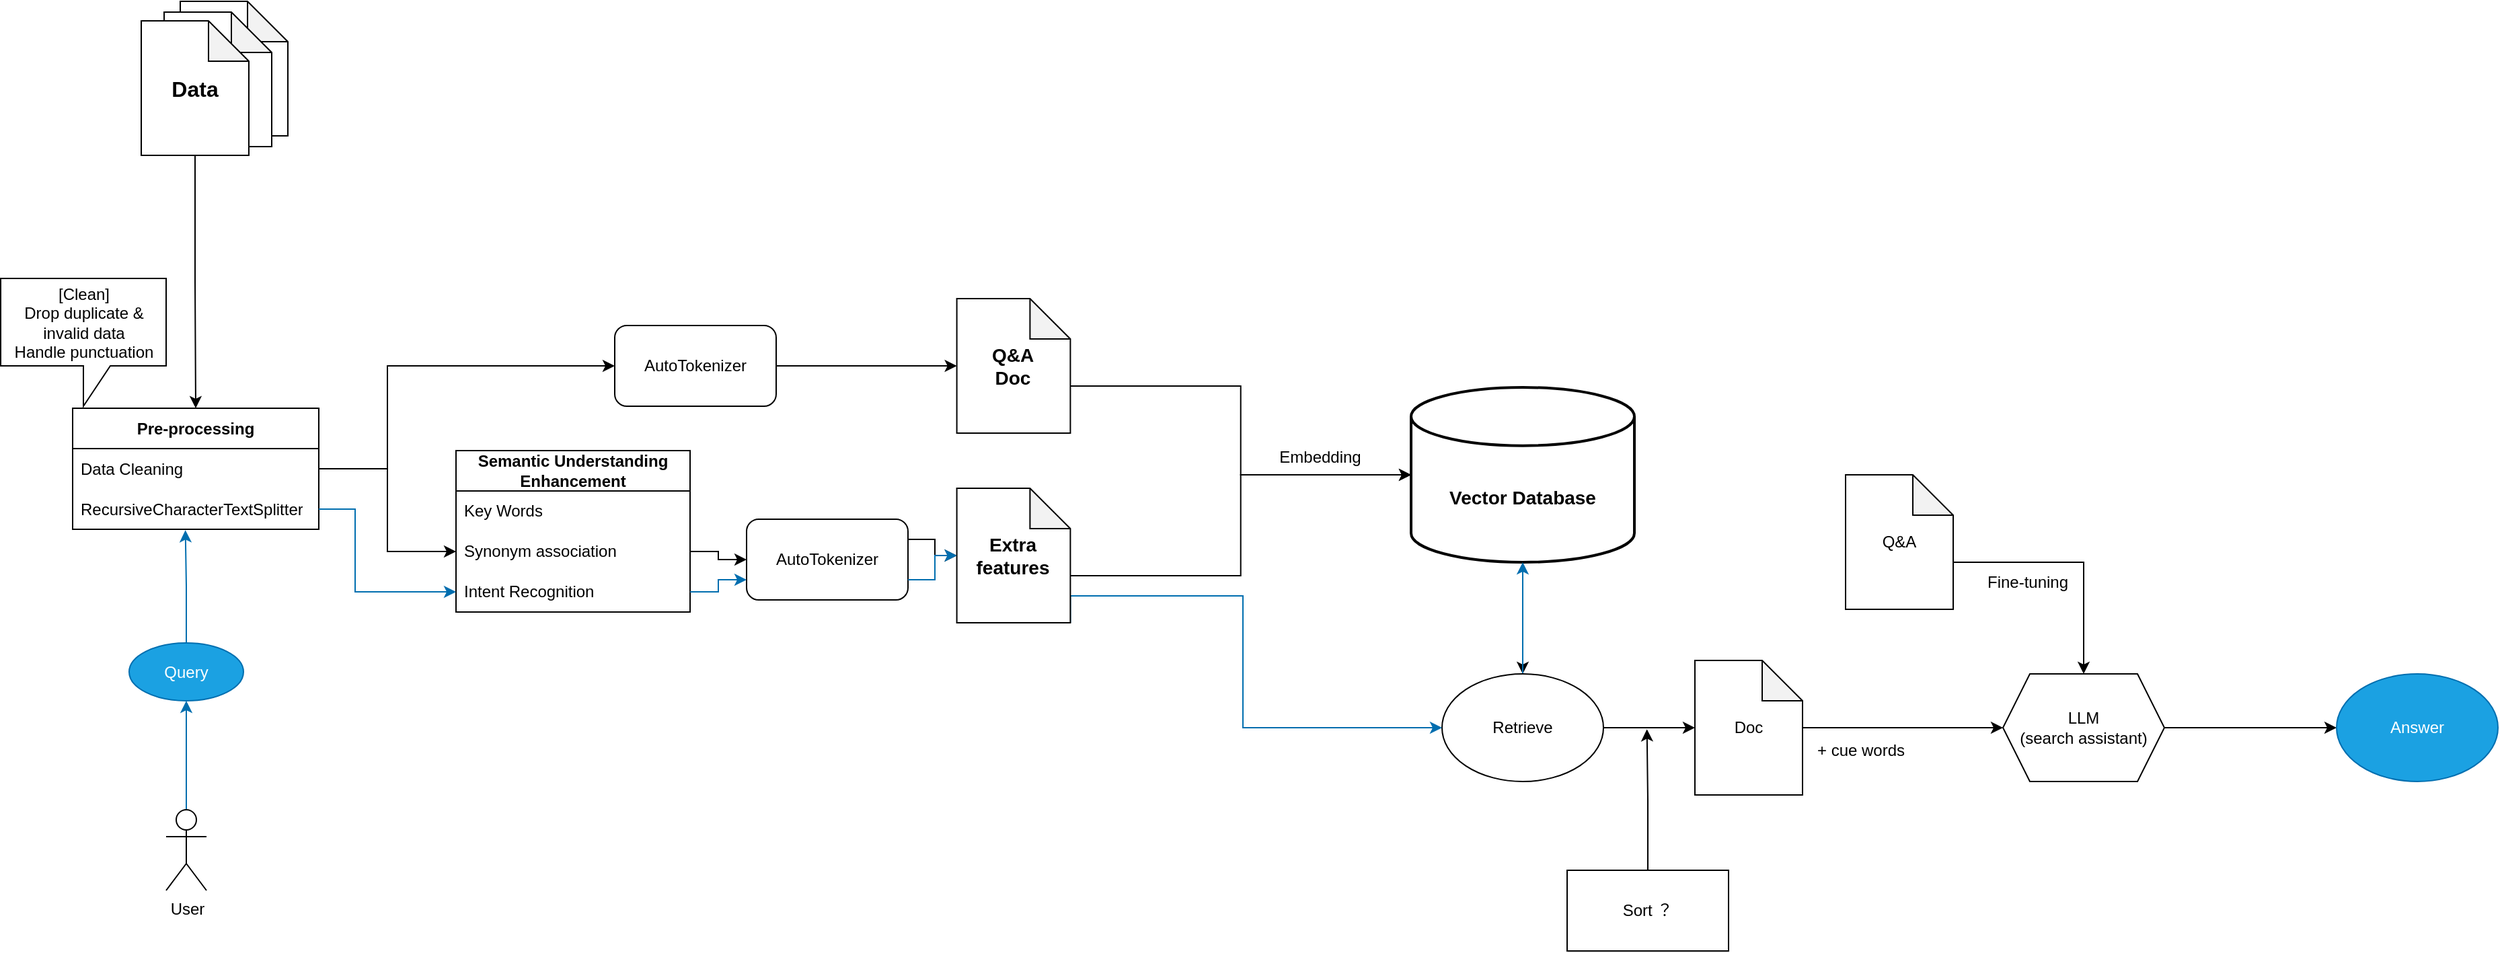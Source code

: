 <mxfile version="22.1.21" type="device">
  <diagram name="第 1 页" id="hj2dlARdcVPfVpku0lyu">
    <mxGraphModel dx="1826" dy="264" grid="0" gridSize="10" guides="1" tooltips="1" connect="1" arrows="1" fold="1" page="0" pageScale="1" pageWidth="827" pageHeight="1169" background="none" math="0" shadow="0">
      <root>
        <mxCell id="0" />
        <mxCell id="1" parent="0" />
        <mxCell id="zOwHblOYv0V-lIW5b5jD-75" style="edgeStyle=orthogonalEdgeStyle;rounded=0;orthogonalLoop=1;jettySize=auto;html=1;exitX=0.5;exitY=1;exitDx=0;exitDy=0;exitPerimeter=0;entryX=0.5;entryY=0;entryDx=0;entryDy=0;" parent="1" source="UkBSHFEqA8zQ9TWKpc5A-1" target="7KBSIaTTB4g7nGjpy195-20" edge="1">
          <mxGeometry relative="1" as="geometry" />
        </mxCell>
        <mxCell id="UkBSHFEqA8zQ9TWKpc5A-1" value="&lt;b style=&quot;font-size: 14px;&quot;&gt;&lt;br&gt;&lt;br&gt;&lt;/b&gt;&lt;b style=&quot;font-size: 14px;&quot;&gt;Vector D&lt;/b&gt;&lt;b style=&quot;font-size: 14px;&quot;&gt;atabase&lt;br&gt;&lt;/b&gt;" style="strokeWidth=2;html=1;shape=mxgraph.flowchart.database;whiteSpace=wrap;" parent="1" vertex="1">
          <mxGeometry x="513" y="878" width="166" height="130" as="geometry" />
        </mxCell>
        <mxCell id="zOwHblOYv0V-lIW5b5jD-59" style="edgeStyle=orthogonalEdgeStyle;rounded=0;orthogonalLoop=1;jettySize=auto;html=1;exitX=0.5;exitY=0;exitDx=0;exitDy=0;exitPerimeter=0;entryX=0.5;entryY=1;entryDx=0;entryDy=0;fillColor=#1ba1e2;strokeColor=#006EAF;" parent="1" source="7KBSIaTTB4g7nGjpy195-13" target="7KBSIaTTB4g7nGjpy195-14" edge="1">
          <mxGeometry relative="1" as="geometry" />
        </mxCell>
        <mxCell id="7KBSIaTTB4g7nGjpy195-13" value="User" style="shape=umlActor;verticalLabelPosition=bottom;verticalAlign=top;html=1;outlineConnect=0;" parent="1" vertex="1">
          <mxGeometry x="-412.5" y="1192" width="30" height="60" as="geometry" />
        </mxCell>
        <mxCell id="7KBSIaTTB4g7nGjpy195-14" value="Query" style="ellipse;whiteSpace=wrap;html=1;fillColor=#1ba1e2;fontColor=#ffffff;strokeColor=#006EAF;fillStyle=auto;" parent="1" vertex="1">
          <mxGeometry x="-440" y="1068" width="85" height="43" as="geometry" />
        </mxCell>
        <mxCell id="zOwHblOYv0V-lIW5b5jD-76" style="edgeStyle=orthogonalEdgeStyle;rounded=0;orthogonalLoop=1;jettySize=auto;html=1;exitX=0.5;exitY=0;exitDx=0;exitDy=0;fillColor=#1ba1e2;strokeColor=#006EAF;" parent="1" source="7KBSIaTTB4g7nGjpy195-20" target="UkBSHFEqA8zQ9TWKpc5A-1" edge="1">
          <mxGeometry relative="1" as="geometry" />
        </mxCell>
        <mxCell id="zOwHblOYv0V-lIW5b5jD-77" style="edgeStyle=orthogonalEdgeStyle;rounded=0;orthogonalLoop=1;jettySize=auto;html=1;exitX=1;exitY=0.5;exitDx=0;exitDy=0;" parent="1" source="7KBSIaTTB4g7nGjpy195-20" target="7KBSIaTTB4g7nGjpy195-26" edge="1">
          <mxGeometry relative="1" as="geometry" />
        </mxCell>
        <mxCell id="7KBSIaTTB4g7nGjpy195-20" value="Retrieve" style="ellipse;whiteSpace=wrap;html=1;" parent="1" vertex="1">
          <mxGeometry x="536" y="1091" width="120" height="80" as="geometry" />
        </mxCell>
        <mxCell id="zOwHblOYv0V-lIW5b5jD-87" style="edgeStyle=orthogonalEdgeStyle;rounded=0;orthogonalLoop=1;jettySize=auto;html=1;exitX=0.5;exitY=0;exitDx=0;exitDy=0;" parent="1" source="7KBSIaTTB4g7nGjpy195-22" edge="1">
          <mxGeometry relative="1" as="geometry">
            <mxPoint x="688.333" y="1132.167" as="targetPoint" />
          </mxGeometry>
        </mxCell>
        <mxCell id="7KBSIaTTB4g7nGjpy195-22" value="Sort ？" style="rounded=0;whiteSpace=wrap;html=1;" parent="1" vertex="1">
          <mxGeometry x="629" y="1237" width="120" height="60" as="geometry" />
        </mxCell>
        <mxCell id="7KBSIaTTB4g7nGjpy195-26" value="Doc" style="shape=note;whiteSpace=wrap;html=1;backgroundOutline=1;darkOpacity=0.05;" parent="1" vertex="1">
          <mxGeometry x="724" y="1081" width="80" height="100" as="geometry" />
        </mxCell>
        <mxCell id="7KBSIaTTB4g7nGjpy195-33" value="+&amp;nbsp;cue words" style="text;html=1;align=center;verticalAlign=middle;resizable=0;points=[];autosize=1;strokeColor=none;fillColor=none;" parent="1" vertex="1">
          <mxGeometry x="805" y="1135" width="83" height="26" as="geometry" />
        </mxCell>
        <mxCell id="zOwHblOYv0V-lIW5b5jD-81" style="edgeStyle=orthogonalEdgeStyle;rounded=0;orthogonalLoop=1;jettySize=auto;html=1;exitX=0;exitY=0;exitDx=80;exitDy=65;exitPerimeter=0;" parent="1" source="7KBSIaTTB4g7nGjpy195-39" target="zOwHblOYv0V-lIW5b5jD-78" edge="1">
          <mxGeometry relative="1" as="geometry" />
        </mxCell>
        <mxCell id="7KBSIaTTB4g7nGjpy195-39" value="Q&amp;amp;A" style="shape=note;whiteSpace=wrap;html=1;backgroundOutline=1;darkOpacity=0.05;" parent="1" vertex="1">
          <mxGeometry x="836" y="943" width="80" height="100" as="geometry" />
        </mxCell>
        <mxCell id="7KBSIaTTB4g7nGjpy195-41" value="Fine-tuning" style="text;html=1;align=center;verticalAlign=middle;resizable=0;points=[];autosize=1;strokeColor=none;fillColor=none;" parent="1" vertex="1">
          <mxGeometry x="932" y="1010" width="78" height="26" as="geometry" />
        </mxCell>
        <mxCell id="zOwHblOYv0V-lIW5b5jD-15" value="" style="group" parent="1" vertex="1" connectable="0">
          <mxGeometry x="-431" y="591" width="109" height="114.5" as="geometry" />
        </mxCell>
        <mxCell id="zOwHblOYv0V-lIW5b5jD-16" value="文档" style="shape=note;whiteSpace=wrap;html=1;backgroundOutline=1;darkOpacity=0.05;" parent="zOwHblOYv0V-lIW5b5jD-15" vertex="1">
          <mxGeometry x="29" width="80" height="100" as="geometry" />
        </mxCell>
        <mxCell id="zOwHblOYv0V-lIW5b5jD-17" value="文档" style="shape=note;whiteSpace=wrap;html=1;backgroundOutline=1;darkOpacity=0.05;" parent="zOwHblOYv0V-lIW5b5jD-15" vertex="1">
          <mxGeometry x="17" y="8" width="80" height="100" as="geometry" />
        </mxCell>
        <mxCell id="zOwHblOYv0V-lIW5b5jD-18" value="&lt;b&gt;&lt;font style=&quot;font-size: 16px;&quot;&gt;Data&lt;/font&gt;&lt;/b&gt;" style="shape=note;whiteSpace=wrap;html=1;backgroundOutline=1;darkOpacity=0.05;" parent="zOwHblOYv0V-lIW5b5jD-15" vertex="1">
          <mxGeometry y="14.5" width="80" height="100" as="geometry" />
        </mxCell>
        <mxCell id="zOwHblOYv0V-lIW5b5jD-25" value="&lt;b&gt;Pre-processing&lt;/b&gt;" style="swimlane;fontStyle=0;childLayout=stackLayout;horizontal=1;startSize=30;horizontalStack=0;resizeParent=1;resizeParentMax=0;resizeLast=0;collapsible=1;marginBottom=0;whiteSpace=wrap;html=1;" parent="1" vertex="1">
          <mxGeometry x="-482" y="893.5" width="183" height="90" as="geometry" />
        </mxCell>
        <mxCell id="zOwHblOYv0V-lIW5b5jD-26" value="Data Cleaning" style="text;strokeColor=none;fillColor=none;align=left;verticalAlign=middle;spacingLeft=4;spacingRight=4;overflow=hidden;points=[[0,0.5],[1,0.5]];portConstraint=eastwest;rotatable=0;whiteSpace=wrap;html=1;" parent="zOwHblOYv0V-lIW5b5jD-25" vertex="1">
          <mxGeometry y="30" width="183" height="30" as="geometry" />
        </mxCell>
        <mxCell id="zOwHblOYv0V-lIW5b5jD-27" value="RecursiveCharacterTextSplitter" style="text;strokeColor=none;fillColor=none;align=left;verticalAlign=middle;spacingLeft=4;spacingRight=4;overflow=hidden;points=[[0,0.5],[1,0.5]];portConstraint=eastwest;rotatable=0;whiteSpace=wrap;html=1;" parent="zOwHblOYv0V-lIW5b5jD-25" vertex="1">
          <mxGeometry y="60" width="183" height="30" as="geometry" />
        </mxCell>
        <mxCell id="zOwHblOYv0V-lIW5b5jD-71" style="edgeStyle=orthogonalEdgeStyle;rounded=0;orthogonalLoop=1;jettySize=auto;html=1;exitX=1;exitY=1;exitDx=0;exitDy=0;exitPerimeter=0;entryX=0;entryY=0.5;entryDx=0;entryDy=0;fillColor=#1ba1e2;strokeColor=#006EAF;" parent="1" source="zOwHblOYv0V-lIW5b5jD-12" target="7KBSIaTTB4g7nGjpy195-20" edge="1">
          <mxGeometry relative="1" as="geometry">
            <Array as="points">
              <mxPoint x="260" y="1033" />
              <mxPoint x="388" y="1033" />
              <mxPoint x="388" y="1131" />
            </Array>
          </mxGeometry>
        </mxCell>
        <mxCell id="zOwHblOYv0V-lIW5b5jD-12" value="&lt;b style=&quot;font-size: 14px;&quot;&gt;Extra &lt;br&gt;features&lt;/b&gt;" style="shape=note;whiteSpace=wrap;html=1;backgroundOutline=1;darkOpacity=0.05;" parent="1" vertex="1">
          <mxGeometry x="175.296" y="953" width="84.404" height="100" as="geometry" />
        </mxCell>
        <mxCell id="zOwHblOYv0V-lIW5b5jD-13" value="&lt;b style=&quot;font-size: 14px;&quot;&gt;Q&amp;amp;A&lt;br&gt;Doc&lt;/b&gt;" style="shape=note;whiteSpace=wrap;html=1;backgroundOutline=1;darkOpacity=0.05;" parent="1" vertex="1">
          <mxGeometry x="175.3" y="812" width="84.404" height="100" as="geometry" />
        </mxCell>
        <mxCell id="zOwHblOYv0V-lIW5b5jD-33" style="edgeStyle=orthogonalEdgeStyle;rounded=0;orthogonalLoop=1;jettySize=auto;html=1;exitX=0;exitY=0;exitDx=84.404;exitDy=65;exitPerimeter=0;entryX=0;entryY=0.5;entryDx=0;entryDy=0;entryPerimeter=0;" parent="1" source="zOwHblOYv0V-lIW5b5jD-13" target="UkBSHFEqA8zQ9TWKpc5A-1" edge="1">
          <mxGeometry relative="1" as="geometry" />
        </mxCell>
        <mxCell id="zOwHblOYv0V-lIW5b5jD-39" value="&lt;b&gt;Semantic Understanding Enhancement&lt;/b&gt;" style="swimlane;fontStyle=0;childLayout=stackLayout;horizontal=1;startSize=30;horizontalStack=0;resizeParent=1;resizeParentMax=0;resizeLast=0;collapsible=1;marginBottom=0;whiteSpace=wrap;html=1;" parent="1" vertex="1">
          <mxGeometry x="-197" y="925" width="174" height="120" as="geometry" />
        </mxCell>
        <mxCell id="zOwHblOYv0V-lIW5b5jD-40" value="Key Words" style="text;strokeColor=none;fillColor=none;align=left;verticalAlign=middle;spacingLeft=4;spacingRight=4;overflow=hidden;points=[[0,0.5],[1,0.5]];portConstraint=eastwest;rotatable=0;whiteSpace=wrap;html=1;" parent="zOwHblOYv0V-lIW5b5jD-39" vertex="1">
          <mxGeometry y="30" width="174" height="30" as="geometry" />
        </mxCell>
        <mxCell id="zOwHblOYv0V-lIW5b5jD-41" value="Synonym&amp;nbsp;association" style="text;strokeColor=none;fillColor=none;align=left;verticalAlign=middle;spacingLeft=4;spacingRight=4;overflow=hidden;points=[[0,0.5],[1,0.5]];portConstraint=eastwest;rotatable=0;whiteSpace=wrap;html=1;" parent="zOwHblOYv0V-lIW5b5jD-39" vertex="1">
          <mxGeometry y="60" width="174" height="30" as="geometry" />
        </mxCell>
        <mxCell id="zOwHblOYv0V-lIW5b5jD-42" value="Intent Recognition" style="text;strokeColor=none;fillColor=none;align=left;verticalAlign=middle;spacingLeft=4;spacingRight=4;overflow=hidden;points=[[0,0.5],[1,0.5]];portConstraint=eastwest;rotatable=0;whiteSpace=wrap;html=1;" parent="zOwHblOYv0V-lIW5b5jD-39" vertex="1">
          <mxGeometry y="90" width="174" height="30" as="geometry" />
        </mxCell>
        <mxCell id="zOwHblOYv0V-lIW5b5jD-32" style="edgeStyle=orthogonalEdgeStyle;rounded=0;orthogonalLoop=1;jettySize=auto;html=1;exitX=1;exitY=0.5;exitDx=0;exitDy=0;entryX=0;entryY=0.5;entryDx=0;entryDy=0;" parent="1" source="zOwHblOYv0V-lIW5b5jD-26" target="zOwHblOYv0V-lIW5b5jD-41" edge="1">
          <mxGeometry relative="1" as="geometry">
            <mxPoint x="-221.571" y="998.143" as="targetPoint" />
            <mxPoint x="-302" y="998.5" as="sourcePoint" />
          </mxGeometry>
        </mxCell>
        <mxCell id="7KBSIaTTB4g7nGjpy195-12" value="Embedding" style="text;html=1;align=center;verticalAlign=middle;resizable=0;points=[];autosize=1;strokeColor=none;fillColor=none;" parent="1" vertex="1">
          <mxGeometry x="405" y="917" width="79" height="26" as="geometry" />
        </mxCell>
        <mxCell id="zOwHblOYv0V-lIW5b5jD-45" style="edgeStyle=orthogonalEdgeStyle;rounded=0;orthogonalLoop=1;jettySize=auto;html=1;exitX=0;exitY=0;exitDx=84.404;exitDy=65;exitPerimeter=0;entryX=0;entryY=0.5;entryDx=0;entryDy=0;entryPerimeter=0;" parent="1" source="zOwHblOYv0V-lIW5b5jD-12" target="UkBSHFEqA8zQ9TWKpc5A-1" edge="1">
          <mxGeometry relative="1" as="geometry" />
        </mxCell>
        <mxCell id="zOwHblOYv0V-lIW5b5jD-48" style="edgeStyle=orthogonalEdgeStyle;rounded=0;orthogonalLoop=1;jettySize=auto;html=1;exitX=1;exitY=0.5;exitDx=0;exitDy=0;entryX=0;entryY=0.5;entryDx=0;entryDy=0;entryPerimeter=0;" parent="1" source="zOwHblOYv0V-lIW5b5jD-50" target="zOwHblOYv0V-lIW5b5jD-13" edge="1">
          <mxGeometry relative="1" as="geometry">
            <Array as="points" />
          </mxGeometry>
        </mxCell>
        <mxCell id="zOwHblOYv0V-lIW5b5jD-49" value="" style="edgeStyle=orthogonalEdgeStyle;rounded=0;orthogonalLoop=1;jettySize=auto;html=1;exitX=1;exitY=0.5;exitDx=0;exitDy=0;entryX=0;entryY=0.5;entryDx=0;entryDy=0;entryPerimeter=0;" parent="1" source="zOwHblOYv0V-lIW5b5jD-41" target="zOwHblOYv0V-lIW5b5jD-46" edge="1">
          <mxGeometry relative="1" as="geometry">
            <mxPoint x="-23" y="1000" as="sourcePoint" />
            <mxPoint x="175" y="1000" as="targetPoint" />
          </mxGeometry>
        </mxCell>
        <mxCell id="zOwHblOYv0V-lIW5b5jD-65" style="edgeStyle=orthogonalEdgeStyle;rounded=0;orthogonalLoop=1;jettySize=auto;html=1;exitX=1;exitY=0.25;exitDx=0;exitDy=0;" parent="1" source="zOwHblOYv0V-lIW5b5jD-46" target="zOwHblOYv0V-lIW5b5jD-12" edge="1">
          <mxGeometry relative="1" as="geometry" />
        </mxCell>
        <mxCell id="zOwHblOYv0V-lIW5b5jD-46" value="AutoTokenizer" style="rounded=1;whiteSpace=wrap;html=1;" parent="1" vertex="1">
          <mxGeometry x="19" y="976" width="120" height="60" as="geometry" />
        </mxCell>
        <mxCell id="zOwHblOYv0V-lIW5b5jD-51" value="" style="edgeStyle=orthogonalEdgeStyle;rounded=0;orthogonalLoop=1;jettySize=auto;html=1;exitX=1;exitY=0.5;exitDx=0;exitDy=0;entryX=0;entryY=0.5;entryDx=0;entryDy=0;entryPerimeter=0;" parent="1" source="zOwHblOYv0V-lIW5b5jD-26" target="zOwHblOYv0V-lIW5b5jD-50" edge="1">
          <mxGeometry relative="1" as="geometry">
            <mxPoint x="-299" y="938" as="sourcePoint" />
            <mxPoint x="175" y="862" as="targetPoint" />
            <Array as="points">
              <mxPoint x="-248" y="938" />
              <mxPoint x="-248" y="862" />
            </Array>
          </mxGeometry>
        </mxCell>
        <mxCell id="zOwHblOYv0V-lIW5b5jD-50" value="AutoTokenizer" style="rounded=1;whiteSpace=wrap;html=1;" parent="1" vertex="1">
          <mxGeometry x="-79" y="832" width="120" height="60" as="geometry" />
        </mxCell>
        <mxCell id="zOwHblOYv0V-lIW5b5jD-56" value="[Clean]&lt;br&gt;Drop duplicate &amp;amp; invalid data&lt;br&gt;Handle punctuation" style="shape=callout;whiteSpace=wrap;html=1;perimeter=calloutPerimeter;" parent="1" vertex="1">
          <mxGeometry x="-535.5" y="797" width="123" height="95" as="geometry" />
        </mxCell>
        <mxCell id="zOwHblOYv0V-lIW5b5jD-57" style="edgeStyle=orthogonalEdgeStyle;rounded=0;orthogonalLoop=1;jettySize=auto;html=1;exitX=0.5;exitY=1;exitDx=0;exitDy=0;exitPerimeter=0;entryX=0.5;entryY=0;entryDx=0;entryDy=0;" parent="1" source="zOwHblOYv0V-lIW5b5jD-18" target="zOwHblOYv0V-lIW5b5jD-25" edge="1">
          <mxGeometry relative="1" as="geometry" />
        </mxCell>
        <mxCell id="zOwHblOYv0V-lIW5b5jD-58" style="edgeStyle=orthogonalEdgeStyle;rounded=0;orthogonalLoop=1;jettySize=auto;html=1;exitX=0.5;exitY=0;exitDx=0;exitDy=0;entryX=0.458;entryY=1.022;entryDx=0;entryDy=0;entryPerimeter=0;fillColor=#1ba1e2;strokeColor=#006EAF;" parent="1" source="7KBSIaTTB4g7nGjpy195-14" target="zOwHblOYv0V-lIW5b5jD-27" edge="1">
          <mxGeometry relative="1" as="geometry" />
        </mxCell>
        <mxCell id="zOwHblOYv0V-lIW5b5jD-63" style="edgeStyle=orthogonalEdgeStyle;rounded=0;orthogonalLoop=1;jettySize=auto;html=1;exitX=1;exitY=0.5;exitDx=0;exitDy=0;entryX=0;entryY=0.5;entryDx=0;entryDy=0;fillColor=#1ba1e2;strokeColor=#006EAF;" parent="1" source="zOwHblOYv0V-lIW5b5jD-27" target="zOwHblOYv0V-lIW5b5jD-42" edge="1">
          <mxGeometry relative="1" as="geometry">
            <mxPoint x="-268.947" y="1032.579" as="targetPoint" />
            <Array as="points">
              <mxPoint x="-272" y="968" />
              <mxPoint x="-272" y="1030" />
            </Array>
          </mxGeometry>
        </mxCell>
        <mxCell id="zOwHblOYv0V-lIW5b5jD-64" style="edgeStyle=orthogonalEdgeStyle;rounded=0;orthogonalLoop=1;jettySize=auto;html=1;exitX=1;exitY=0.5;exitDx=0;exitDy=0;entryX=0;entryY=0.75;entryDx=0;entryDy=0;fillColor=#1ba1e2;strokeColor=#006EAF;" parent="1" source="zOwHblOYv0V-lIW5b5jD-42" target="zOwHblOYv0V-lIW5b5jD-46" edge="1">
          <mxGeometry relative="1" as="geometry" />
        </mxCell>
        <mxCell id="zOwHblOYv0V-lIW5b5jD-69" style="edgeStyle=orthogonalEdgeStyle;rounded=0;orthogonalLoop=1;jettySize=auto;html=1;exitX=1;exitY=0.75;exitDx=0;exitDy=0;entryX=0;entryY=0.5;entryDx=0;entryDy=0;entryPerimeter=0;fillColor=#1ba1e2;strokeColor=#006EAF;" parent="1" source="zOwHblOYv0V-lIW5b5jD-46" target="zOwHblOYv0V-lIW5b5jD-12" edge="1">
          <mxGeometry relative="1" as="geometry" />
        </mxCell>
        <mxCell id="zOwHblOYv0V-lIW5b5jD-79" value="" style="edgeStyle=orthogonalEdgeStyle;rounded=0;orthogonalLoop=1;jettySize=auto;html=1;" parent="1" source="7KBSIaTTB4g7nGjpy195-26" target="zOwHblOYv0V-lIW5b5jD-78" edge="1">
          <mxGeometry relative="1" as="geometry">
            <mxPoint x="1056" y="1128" as="targetPoint" />
            <mxPoint x="815" y="1131" as="sourcePoint" />
          </mxGeometry>
        </mxCell>
        <mxCell id="zOwHblOYv0V-lIW5b5jD-86" value="" style="edgeStyle=orthogonalEdgeStyle;rounded=0;orthogonalLoop=1;jettySize=auto;html=1;" parent="1" source="zOwHblOYv0V-lIW5b5jD-78" target="zOwHblOYv0V-lIW5b5jD-84" edge="1">
          <mxGeometry relative="1" as="geometry" />
        </mxCell>
        <mxCell id="zOwHblOYv0V-lIW5b5jD-78" value="LLM &lt;br&gt;(search assistant)" style="shape=hexagon;perimeter=hexagonPerimeter2;whiteSpace=wrap;html=1;fixedSize=1;" parent="1" vertex="1">
          <mxGeometry x="953" y="1091" width="120" height="80" as="geometry" />
        </mxCell>
        <mxCell id="zOwHblOYv0V-lIW5b5jD-84" value="Answer" style="ellipse;whiteSpace=wrap;html=1;fillColor=#1ba1e2;fontColor=#ffffff;strokeColor=#006EAF;" parent="1" vertex="1">
          <mxGeometry x="1201" y="1091" width="120" height="80" as="geometry" />
        </mxCell>
      </root>
    </mxGraphModel>
  </diagram>
</mxfile>
